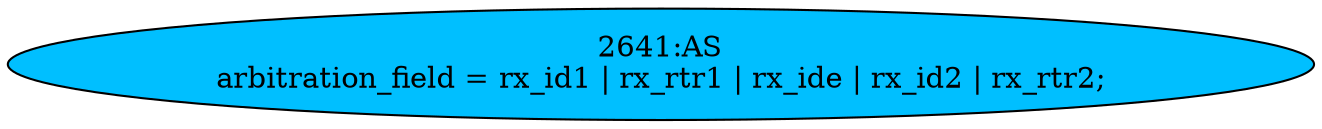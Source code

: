 strict digraph "" {
	node [label="\N"];
	"2641:AS"	 [ast="<pyverilog.vparser.ast.Assign object at 0x7f44f6b5ed10>",
		def_var="['arbitration_field']",
		fillcolor=deepskyblue,
		label="2641:AS
arbitration_field = rx_id1 | rx_rtr1 | rx_ide | rx_id2 | rx_rtr2;",
		statements="[]",
		style=filled,
		typ=Assign,
		use_var="['rx_id1', 'rx_rtr1', 'rx_ide', 'rx_id2', 'rx_rtr2']"];
}
